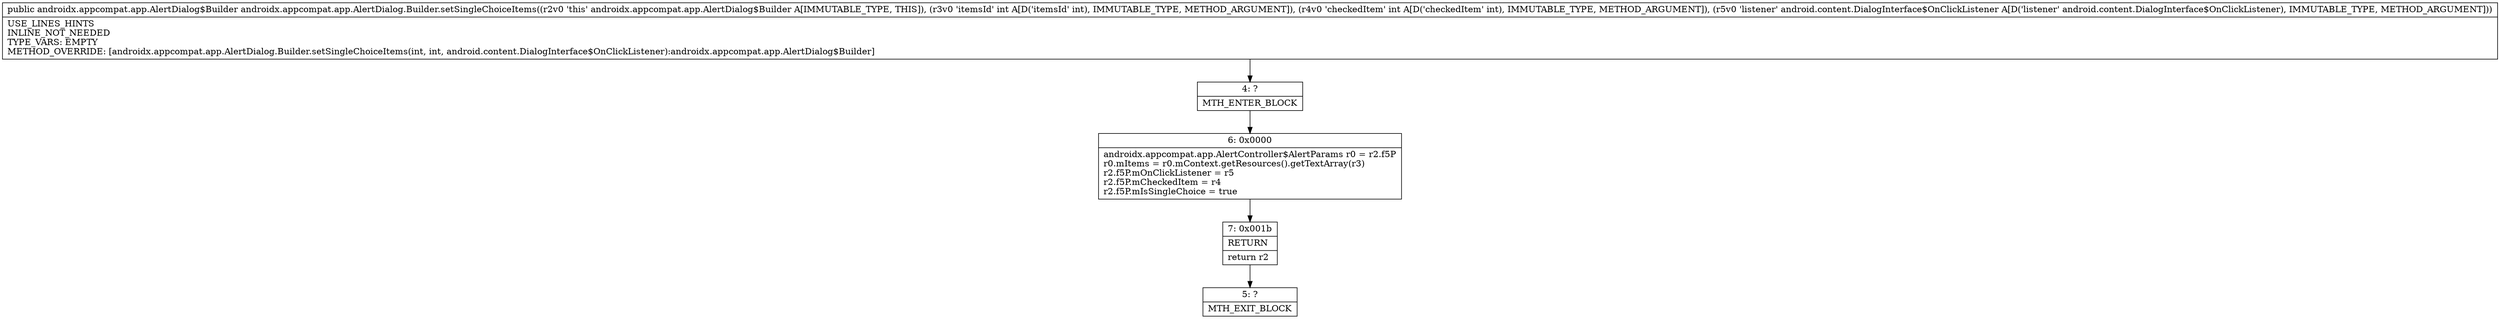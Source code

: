 digraph "CFG forandroidx.appcompat.app.AlertDialog.Builder.setSingleChoiceItems(IILandroid\/content\/DialogInterface$OnClickListener;)Landroidx\/appcompat\/app\/AlertDialog$Builder;" {
Node_4 [shape=record,label="{4\:\ ?|MTH_ENTER_BLOCK\l}"];
Node_6 [shape=record,label="{6\:\ 0x0000|androidx.appcompat.app.AlertController$AlertParams r0 = r2.f5P\lr0.mItems = r0.mContext.getResources().getTextArray(r3)\lr2.f5P.mOnClickListener = r5\lr2.f5P.mCheckedItem = r4\lr2.f5P.mIsSingleChoice = true\l}"];
Node_7 [shape=record,label="{7\:\ 0x001b|RETURN\l|return r2\l}"];
Node_5 [shape=record,label="{5\:\ ?|MTH_EXIT_BLOCK\l}"];
MethodNode[shape=record,label="{public androidx.appcompat.app.AlertDialog$Builder androidx.appcompat.app.AlertDialog.Builder.setSingleChoiceItems((r2v0 'this' androidx.appcompat.app.AlertDialog$Builder A[IMMUTABLE_TYPE, THIS]), (r3v0 'itemsId' int A[D('itemsId' int), IMMUTABLE_TYPE, METHOD_ARGUMENT]), (r4v0 'checkedItem' int A[D('checkedItem' int), IMMUTABLE_TYPE, METHOD_ARGUMENT]), (r5v0 'listener' android.content.DialogInterface$OnClickListener A[D('listener' android.content.DialogInterface$OnClickListener), IMMUTABLE_TYPE, METHOD_ARGUMENT]))  | USE_LINES_HINTS\lINLINE_NOT_NEEDED\lTYPE_VARS: EMPTY\lMETHOD_OVERRIDE: [androidx.appcompat.app.AlertDialog.Builder.setSingleChoiceItems(int, int, android.content.DialogInterface$OnClickListener):androidx.appcompat.app.AlertDialog$Builder]\l}"];
MethodNode -> Node_4;Node_4 -> Node_6;
Node_6 -> Node_7;
Node_7 -> Node_5;
}

